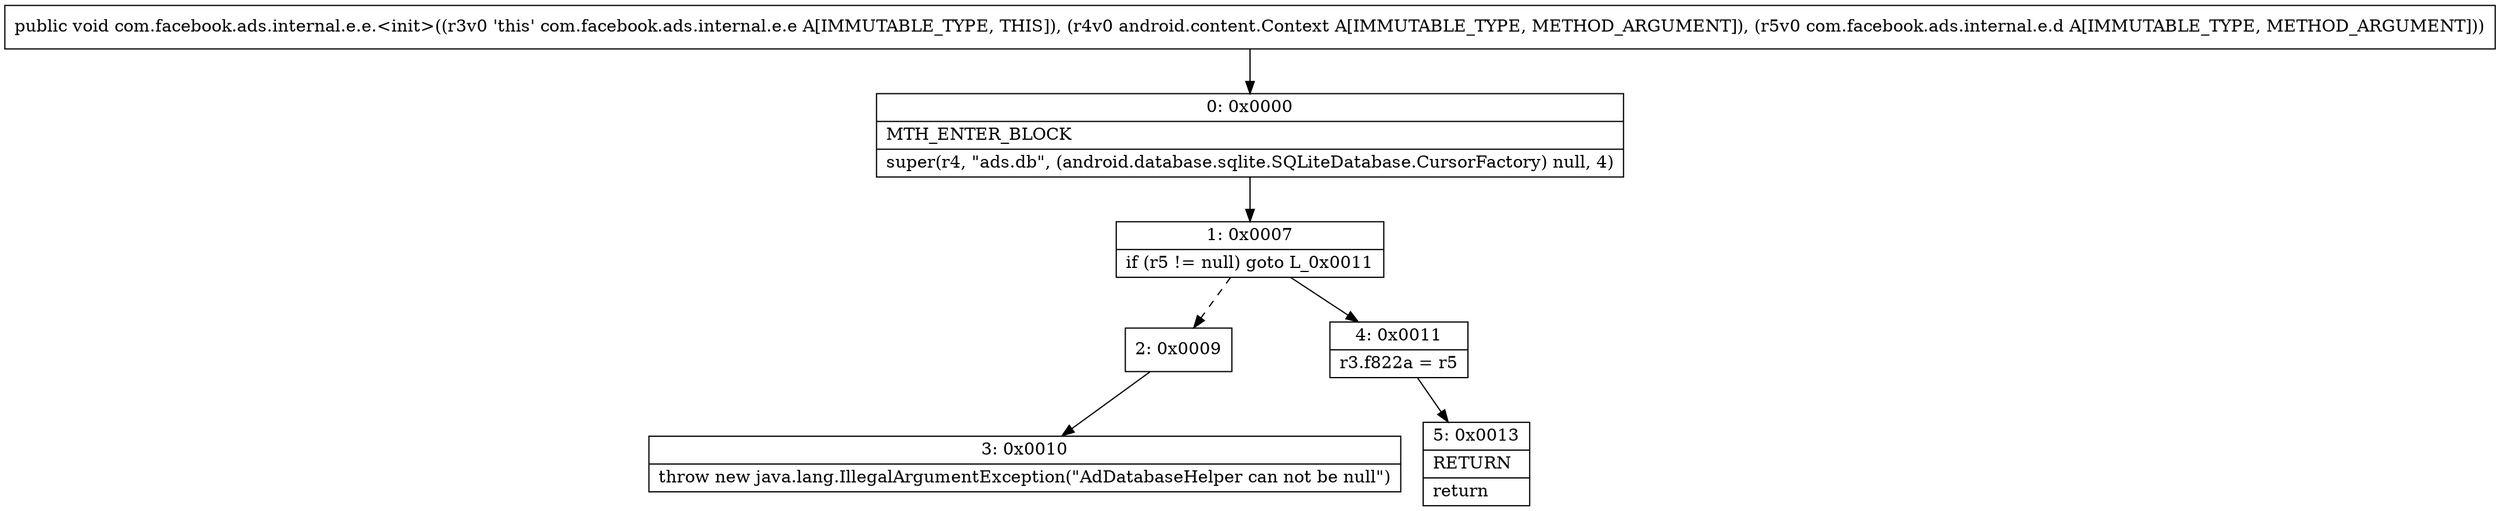 digraph "CFG forcom.facebook.ads.internal.e.e.\<init\>(Landroid\/content\/Context;Lcom\/facebook\/ads\/internal\/e\/d;)V" {
Node_0 [shape=record,label="{0\:\ 0x0000|MTH_ENTER_BLOCK\l|super(r4, \"ads.db\", (android.database.sqlite.SQLiteDatabase.CursorFactory) null, 4)\l}"];
Node_1 [shape=record,label="{1\:\ 0x0007|if (r5 != null) goto L_0x0011\l}"];
Node_2 [shape=record,label="{2\:\ 0x0009}"];
Node_3 [shape=record,label="{3\:\ 0x0010|throw new java.lang.IllegalArgumentException(\"AdDatabaseHelper can not be null\")\l}"];
Node_4 [shape=record,label="{4\:\ 0x0011|r3.f822a = r5\l}"];
Node_5 [shape=record,label="{5\:\ 0x0013|RETURN\l|return\l}"];
MethodNode[shape=record,label="{public void com.facebook.ads.internal.e.e.\<init\>((r3v0 'this' com.facebook.ads.internal.e.e A[IMMUTABLE_TYPE, THIS]), (r4v0 android.content.Context A[IMMUTABLE_TYPE, METHOD_ARGUMENT]), (r5v0 com.facebook.ads.internal.e.d A[IMMUTABLE_TYPE, METHOD_ARGUMENT])) }"];
MethodNode -> Node_0;
Node_0 -> Node_1;
Node_1 -> Node_2[style=dashed];
Node_1 -> Node_4;
Node_2 -> Node_3;
Node_4 -> Node_5;
}

